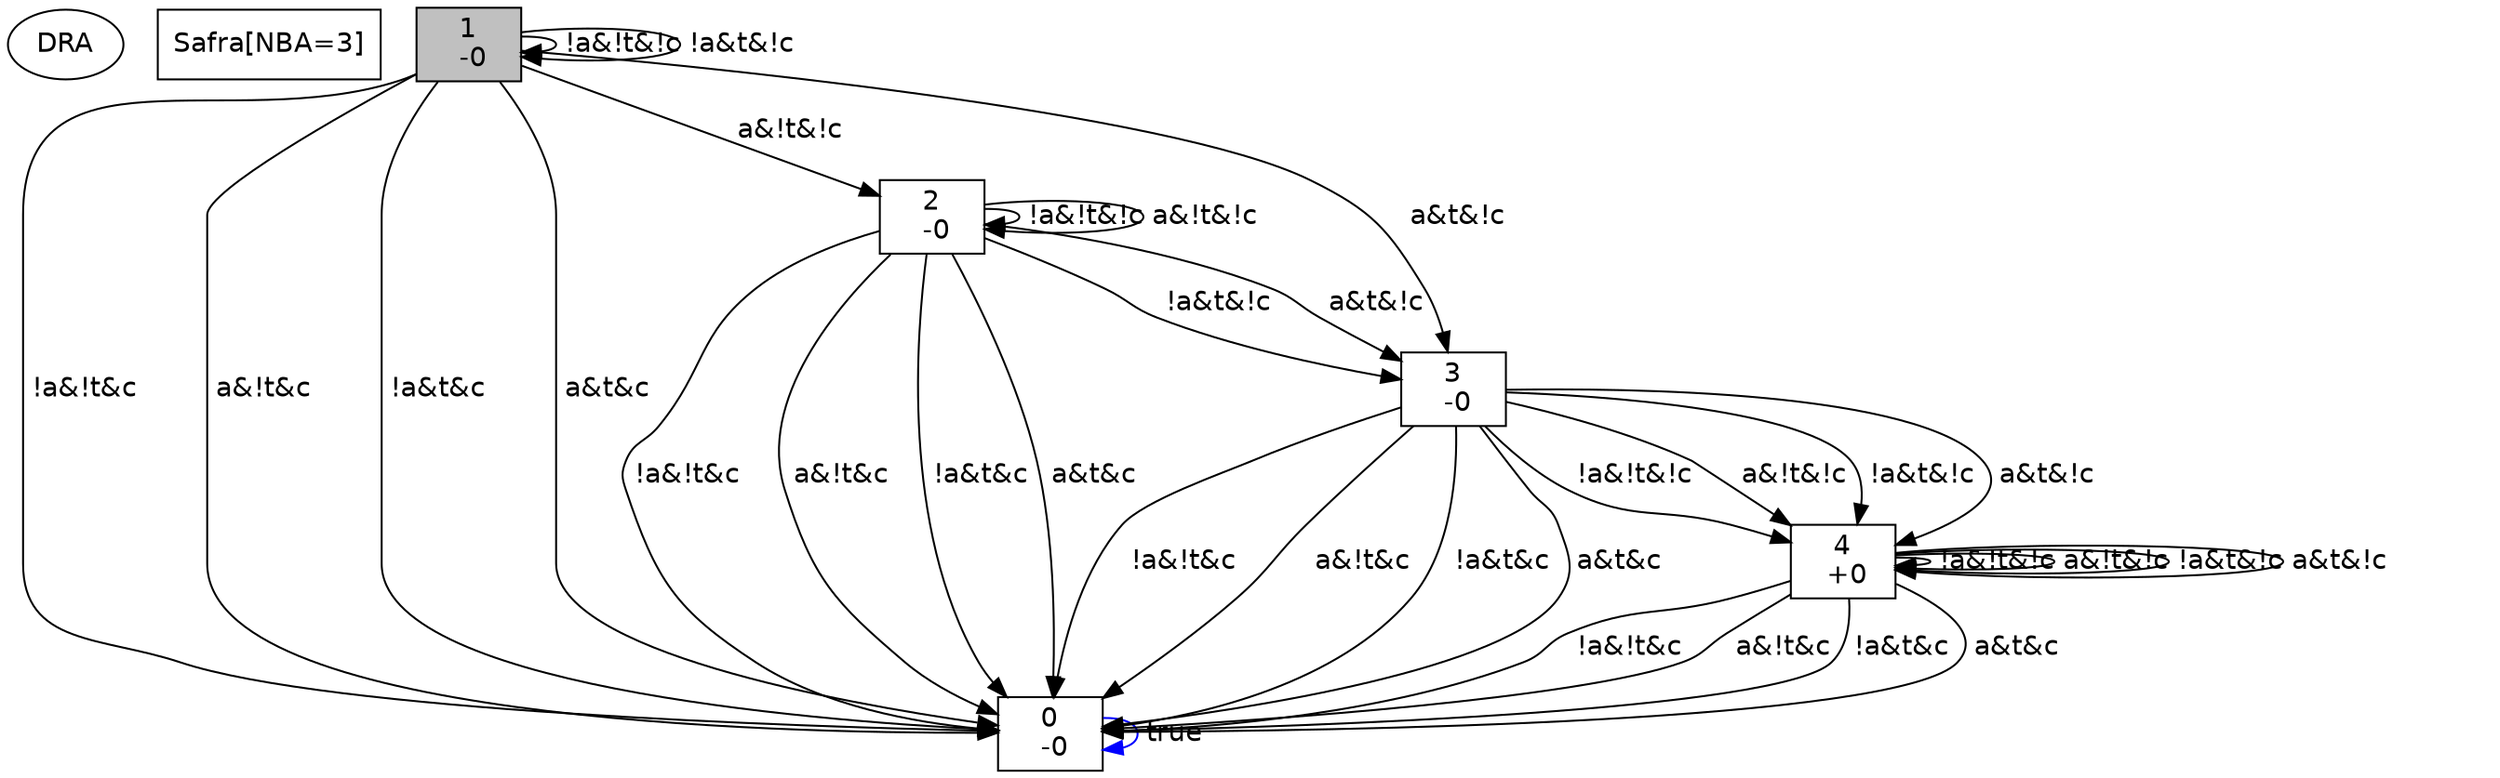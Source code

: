digraph DRA {
 node [fontname=Helvetica]
 edge [constraints=false, fontname=Helvetica]
"type" [shape=ellipse, label="DRA"]
"comment" [shape=box, label="Safra[NBA=3]"]
"0" [label= "0\n -0", shape=box]
"0" -> "0" [label=" true", color=blue]
"1" [label= "1\n -0", shape=box, style=filled, color=black, fillcolor=grey]
"1" -> "1" [label=" !a&!t&!c"]
"1" -> "2" [label=" a&!t&!c"]
"1" -> "1" [label=" !a&t&!c"]
"1" -> "3" [label=" a&t&!c"]
"1" -> "0" [label=" !a&!t&c"]
"1" -> "0" [label=" a&!t&c"]
"1" -> "0" [label=" !a&t&c"]
"1" -> "0" [label=" a&t&c"]
"2" [label= "2\n -0", shape=box]
"2" -> "2" [label=" !a&!t&!c"]
"2" -> "2" [label=" a&!t&!c"]
"2" -> "3" [label=" !a&t&!c"]
"2" -> "3" [label=" a&t&!c"]
"2" -> "0" [label=" !a&!t&c"]
"2" -> "0" [label=" a&!t&c"]
"2" -> "0" [label=" !a&t&c"]
"2" -> "0" [label=" a&t&c"]
"3" [label= "3\n -0", shape=box]
"3" -> "4" [label=" !a&!t&!c"]
"3" -> "4" [label=" a&!t&!c"]
"3" -> "4" [label=" !a&t&!c"]
"3" -> "4" [label=" a&t&!c"]
"3" -> "0" [label=" !a&!t&c"]
"3" -> "0" [label=" a&!t&c"]
"3" -> "0" [label=" !a&t&c"]
"3" -> "0" [label=" a&t&c"]
"4" [label= "4\n +0", shape=box]
"4" -> "4" [label=" !a&!t&!c"]
"4" -> "4" [label=" a&!t&!c"]
"4" -> "4" [label=" !a&t&!c"]
"4" -> "4" [label=" a&t&!c"]
"4" -> "0" [label=" !a&!t&c"]
"4" -> "0" [label=" a&!t&c"]
"4" -> "0" [label=" !a&t&c"]
"4" -> "0" [label=" a&t&c"]
}
